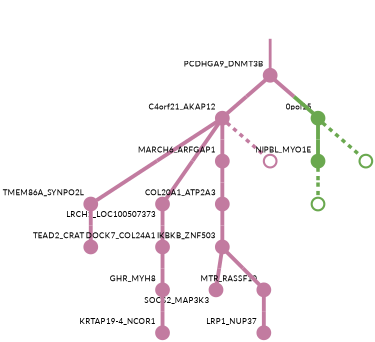 strict digraph  {
graph[splines=false]; nodesep=0.7; rankdir=TB; ranksep=0.6; forcelabels=true; dpi=600; size=2.5;
0 [color="#c27ba0ff", fillcolor="#c27ba0ff", fixedsize=true, fontname=Lato, fontsize="12pt", height="0.25", label="", penwidth=3, shape=circle, style=filled, xlabel=PCDHGA9_DNMT3B];
5 [color="#c27ba0ff", fillcolor="#c27ba0ff", fixedsize=true, fontname=Lato, fontsize="12pt", height="0.25", label="", penwidth=3, shape=circle, style=filled, xlabel=C4orf21_AKAP12];
15 [color="#6aa84fff", fillcolor="#6aa84fff", fixedsize=true, fontname=Lato, fontsize="12pt", height="0.25", label="", penwidth=3, shape=circle, style=filled, xlabel="0pol15"];
2 [color="#c27ba0ff", fillcolor="#c27ba0ff", fixedsize=true, fontname=Lato, fontsize="12pt", height="0.25", label="", penwidth=3, shape=circle, style=filled, xlabel=TMEM86A_SYNPO2L];
1 [color="#c27ba0ff", fillcolor="#c27ba0ff", fixedsize=true, fontname=Lato, fontsize="12pt", height="0.25", label="", penwidth=3, shape=circle, style=filled, xlabel=TEAD2_CRAT];
3 [color="#c27ba0ff", fillcolor="#c27ba0ff", fixedsize=true, fontname=Lato, fontsize="12pt", height="0.25", label="", penwidth=3, shape=circle, style=filled, xlabel=LRCH1_LOC100507373];
11 [color="#c27ba0ff", fillcolor="#c27ba0ff", fixedsize=true, fontname=Lato, fontsize="12pt", height="0.25", label="", penwidth=3, shape=circle, style=filled, xlabel=DOCK7_COL24A1];
4 [color="#c27ba0ff", fillcolor="#c27ba0ff", fixedsize=true, fontname=Lato, fontsize="12pt", height="0.25", label="", penwidth=3, shape=circle, style=filled, xlabel=MARCH6_ARFGAP1];
6 [color="#c27ba0ff", fillcolor="#c27ba0ff", fixedsize=true, fontname=Lato, fontsize="12pt", height="0.25", label="", penwidth=3, shape=circle, style=filled, xlabel=COL20A1_ATP2A3];
18 [color="#c27ba0ff", fillcolor="#c27ba0ff", fixedsize=true, fontname=Lato, fontsize="12pt", height="0.25", label="", penwidth=3, shape=circle, style=solid, xlabel=""];
12 [color="#c27ba0ff", fillcolor="#c27ba0ff", fixedsize=true, fontname=Lato, fontsize="12pt", height="0.25", label="", penwidth=3, shape=circle, style=filled, xlabel=IKBKB_ZNF503];
7 [color="#6aa84fff", fillcolor="#6aa84fff", fixedsize=true, fontname=Lato, fontsize="12pt", height="0.25", label="", penwidth=3, shape=circle, style=filled, xlabel=NIPBL_MYO1E];
17 [color="#6aa84fff", fillcolor="#6aa84fff", fixedsize=true, fontname=Lato, fontsize="12pt", height="0.25", label="", penwidth=3, shape=circle, style=solid, xlabel=""];
14 [color="#c27ba0ff", fillcolor="#c27ba0ff", fixedsize=true, fontname=Lato, fontsize="12pt", height="0.25", label="", penwidth=3, shape=circle, style=filled, xlabel=GHR_MYH8];
8 [color="#c27ba0ff", fillcolor="#c27ba0ff", fixedsize=true, fontname=Lato, fontsize="12pt", height="0.25", label="", penwidth=3, shape=circle, style=filled, xlabel=SOCS2_MAP3K3];
13 [color="#c27ba0ff", fillcolor="#c27ba0ff", fixedsize=true, fontname=Lato, fontsize="12pt", height="0.25", label="", penwidth=3, shape=circle, style=filled, xlabel=MTR_RASSF10];
10 [color="#c27ba0ff", fillcolor="#c27ba0ff", fixedsize=true, fontname=Lato, fontsize="12pt", height="0.25", label="", penwidth=3, shape=circle, style=filled, xlabel=LRP1_NUP37];
9 [color="#c27ba0ff", fillcolor="#c27ba0ff", fixedsize=true, fontname=Lato, fontsize="12pt", height="0.25", label="", penwidth=3, shape=circle, style=filled, xlabel="KRTAP19-4_NCOR1"];
16 [color="#6aa84fff", fillcolor="#6aa84fff", fixedsize=true, fontname=Lato, fontsize="12pt", height="0.25", label="", penwidth=3, shape=circle, style=solid, xlabel=""];
normal [label="", penwidth=3, style=invis, xlabel=PCDHGA9_DNMT3B];
0 -> 5  [arrowsize=0, color="#c27ba0ff;0.5:#c27ba0ff", minlen="1.0", penwidth="5.5", style=solid];
0 -> 15  [arrowsize=0, color="#c27ba0ff;0.5:#6aa84fff", minlen="1.016339898109436", penwidth="5.5", style=solid];
5 -> 2  [arrowsize=0, color="#c27ba0ff;0.5:#c27ba0ff", minlen="2.2418298721313477", penwidth="5.5", style=solid];
5 -> 3  [arrowsize=0, color="#c27ba0ff;0.5:#c27ba0ff", minlen="2.0522875785827637", penwidth="5.5", style=solid];
5 -> 4  [arrowsize=0, color="#c27ba0ff;0.5:#c27ba0ff", minlen="1.0", penwidth="5.5", style=solid];
5 -> 18  [arrowsize=0, color="#c27ba0ff;0.5:#c27ba0ff", minlen="1.016339898109436", penwidth=5, style=dashed];
15 -> 7  [arrowsize=0, color="#6aa84fff;0.5:#6aa84fff", minlen="1.0", penwidth="5.5", style=solid];
15 -> 16  [arrowsize=0, color="#6aa84fff;0.5:#6aa84fff", minlen="1.016339898109436", penwidth=5, style=dashed];
2 -> 1  [arrowsize=0, color="#c27ba0ff;0.5:#c27ba0ff", minlen="1.0", penwidth="5.5", style=solid];
3 -> 11  [arrowsize=0, color="#c27ba0ff;0.5:#c27ba0ff", minlen="1.0", penwidth="5.5", style=solid];
11 -> 14  [arrowsize=0, color="#c27ba0ff;0.5:#c27ba0ff", minlen="1.032679796218872", penwidth="5.5", style=solid];
4 -> 6  [arrowsize=0, color="#c27ba0ff;0.5:#c27ba0ff", minlen="1.0", penwidth="5.5", style=solid];
6 -> 12  [arrowsize=0, color="#c27ba0ff;0.5:#c27ba0ff", minlen="1.045751690864563", penwidth="5.5", style=solid];
12 -> 8  [arrowsize=0, color="#c27ba0ff;0.5:#c27ba0ff", minlen="1.2418301105499268", penwidth="5.5", style=solid];
12 -> 13  [arrowsize=0, color="#c27ba0ff;0.5:#c27ba0ff", minlen="1.0392156839370728", penwidth="5.5", style=solid];
7 -> 17  [arrowsize=0, color="#6aa84fff;0.5:#6aa84fff", minlen="1.016339898109436", penwidth=5, style=dashed];
14 -> 9  [arrowsize=0, color="#c27ba0ff;0.5:#c27ba0ff", minlen="1.189542531967163", penwidth="5.5", style=solid];
13 -> 10  [arrowsize=0, color="#c27ba0ff;0.5:#c27ba0ff", minlen="1.1633987426757812", penwidth="5.5", style=solid];
normal -> 0  [arrowsize=0, color="#c27ba0ff", label="", penwidth=4, style=solid];
}
